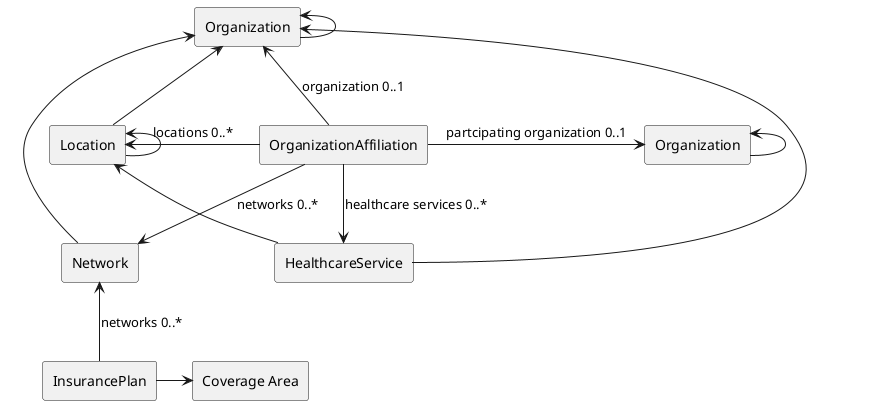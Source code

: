@startuml

agent OrganizationAffiliation as orgAff
agent Organization as organization1
agent Organization as organization2
agent Location as location
agent Network as network
agent HealthcareService as service
agent InsurancePlan as insurance
agent "Coverage Area" as location2


orgAff -right-> organization2: "partcipating organization 0..1"
orgAff -up-> organization1:  "organization 0..1"
orgAff -down-> service: "healthcare services 0..*"
orgAff -down-> network: "networks 0..*"
orgAff -left-> location: "locations 0..*"
location -up-> location
location -up-> organization1
organization1 -up-> organization1
service -up-> location
service -up-> organization1
network -up-> organization1
organization2 -up-> organization2
insurance -up-> network: "networks 0..*"
insurance -right-> location2

@enduml